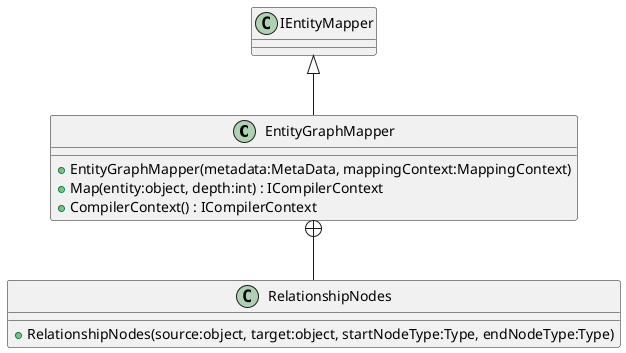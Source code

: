 @startuml
class EntityGraphMapper {
    + EntityGraphMapper(metadata:MetaData, mappingContext:MappingContext)
    + Map(entity:object, depth:int) : ICompilerContext
    + CompilerContext() : ICompilerContext
}
class RelationshipNodes {
    + RelationshipNodes(source:object, target:object, startNodeType:Type, endNodeType:Type)
}
IEntityMapper <|-- EntityGraphMapper
EntityGraphMapper +-- RelationshipNodes
@enduml
